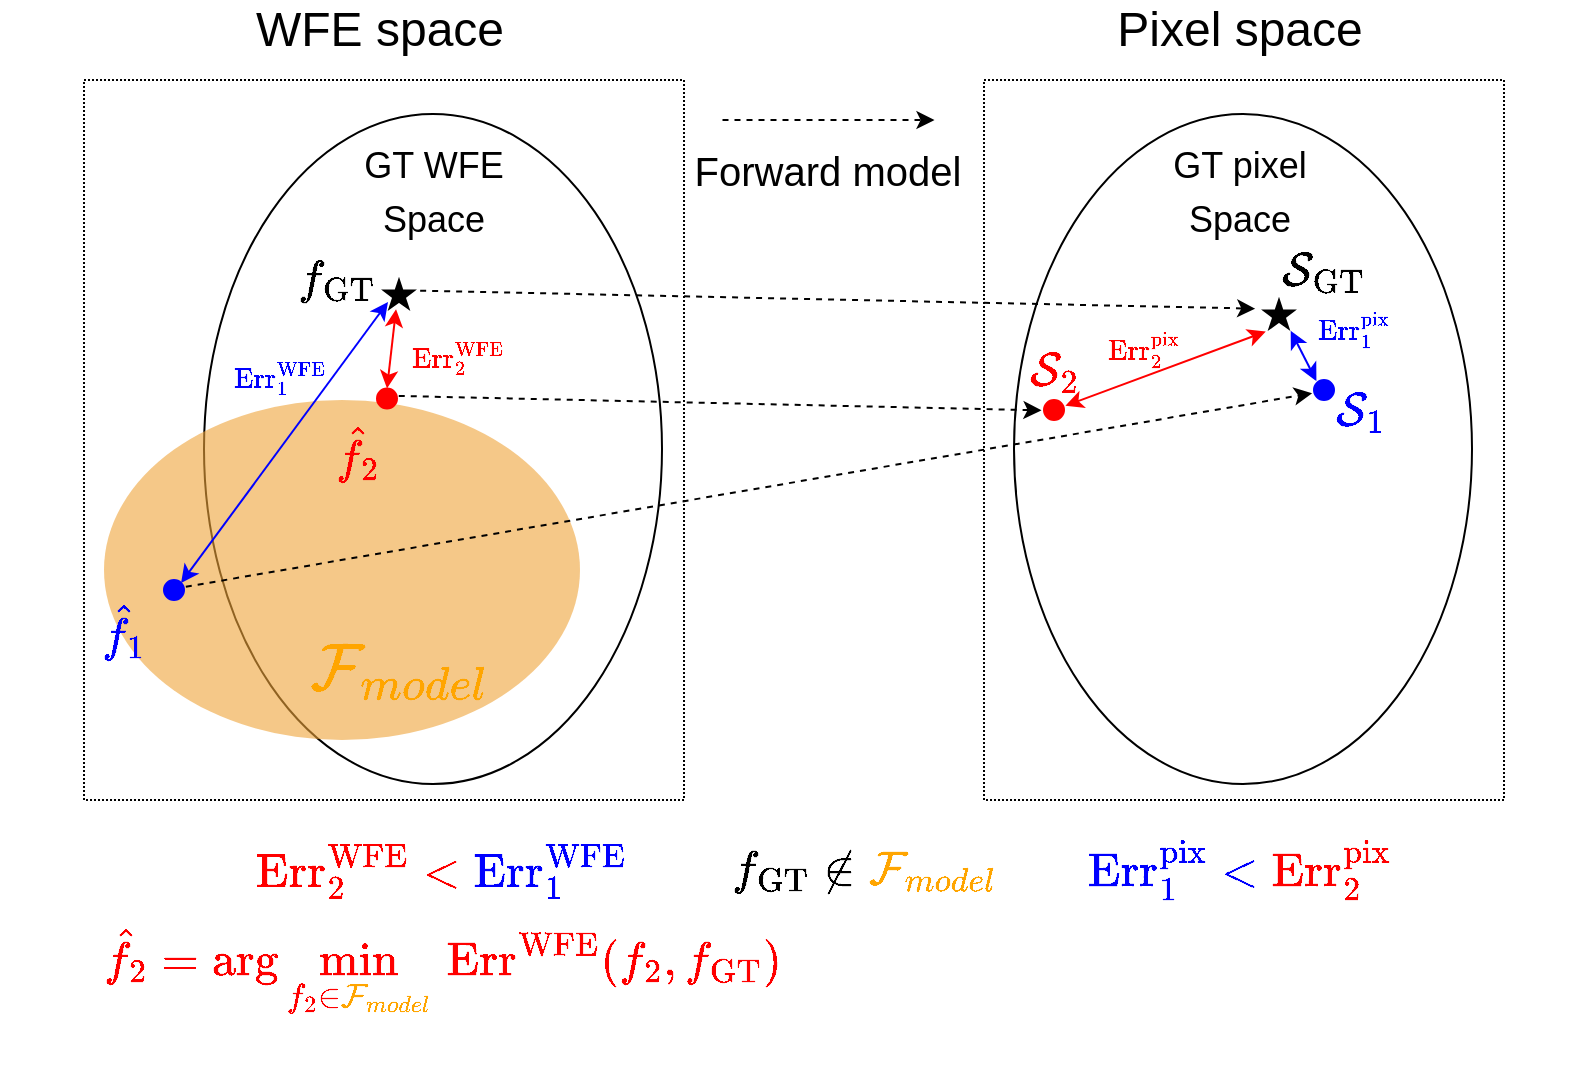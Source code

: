 <mxfile version="20.2.7" type="device"><diagram id="c7ggFFIOllNTZbs-GMDX" name="Page-1"><mxGraphModel dx="946" dy="524" grid="1" gridSize="10" guides="1" tooltips="1" connect="1" arrows="1" fold="1" page="1" pageScale="1" pageWidth="827" pageHeight="1169" math="1" shadow="0"><root><mxCell id="0"/><mxCell id="1" parent="0"/><mxCell id="kk-YFnXONssvBlRkdFw6-3" value="" style="rounded=0;whiteSpace=wrap;html=1;fillColor=none;dashed=1;dashPattern=1 1;" vertex="1" parent="1"><mxGeometry x="510" y="100" width="260" height="360" as="geometry"/></mxCell><mxCell id="kk-YFnXONssvBlRkdFw6-1" value="" style="rounded=0;whiteSpace=wrap;html=1;fillColor=none;dashed=1;dashPattern=1 1;" vertex="1" parent="1"><mxGeometry x="60" y="100" width="300" height="360" as="geometry"/></mxCell><mxCell id="IbZIE_PFoF-Wj3KhDKHI-2" value="" style="ellipse;whiteSpace=wrap;html=1;rotation=90;fillColor=none;" parent="1" vertex="1"><mxGeometry x="67" y="170" width="335" height="229" as="geometry"/></mxCell><mxCell id="IbZIE_PFoF-Wj3KhDKHI-3" value="" style="ellipse;whiteSpace=wrap;html=1;rotation=90;fillColor=none;" parent="1" vertex="1"><mxGeometry x="472" y="170" width="335" height="229" as="geometry"/></mxCell><mxCell id="IbZIE_PFoF-Wj3KhDKHI-6" value="" style="ellipse;whiteSpace=wrap;html=1;fillColor=#EEA43A;strokeColor=none;opacity=60;" parent="1" vertex="1"><mxGeometry x="70" y="260" width="238" height="170" as="geometry"/></mxCell><mxCell id="IbZIE_PFoF-Wj3KhDKHI-7" value="" style="verticalLabelPosition=bottom;verticalAlign=top;html=1;shape=mxgraph.basic.star;fillColor=#000000;aspect=fixed;" parent="1" vertex="1"><mxGeometry x="210" y="200" width="15" height="14.25" as="geometry"/></mxCell><mxCell id="IbZIE_PFoF-Wj3KhDKHI-8" value="" style="ellipse;whiteSpace=wrap;html=1;aspect=fixed;fillColor=#0000FF;strokeColor=#0000FF;" parent="1" vertex="1"><mxGeometry x="100" y="350" width="10" height="10" as="geometry"/></mxCell><mxCell id="IbZIE_PFoF-Wj3KhDKHI-10" value="" style="verticalLabelPosition=bottom;verticalAlign=top;html=1;shape=mxgraph.basic.star;fillColor=#000000;aspect=fixed;" parent="1" vertex="1"><mxGeometry x="650" y="210" width="15" height="14.25" as="geometry"/></mxCell><mxCell id="IbZIE_PFoF-Wj3KhDKHI-11" value="" style="ellipse;whiteSpace=wrap;html=1;aspect=fixed;fillColor=#FF0000;strokeColor=#FF0000;" parent="1" vertex="1"><mxGeometry x="206.5" y="254.25" width="10" height="10" as="geometry"/></mxCell><mxCell id="IbZIE_PFoF-Wj3KhDKHI-15" value="" style="ellipse;whiteSpace=wrap;html=1;aspect=fixed;fillColor=#0000FF;strokeColor=#0000FF;" parent="1" vertex="1"><mxGeometry x="675" y="250" width="10" height="10" as="geometry"/></mxCell><mxCell id="IbZIE_PFoF-Wj3KhDKHI-17" value="" style="ellipse;whiteSpace=wrap;html=1;aspect=fixed;fillColor=#FF0000;strokeColor=#FF0000;" parent="1" vertex="1"><mxGeometry x="540" y="260" width="10" height="10" as="geometry"/></mxCell><mxCell id="IbZIE_PFoF-Wj3KhDKHI-20" value="$$f_{\text{GT}}$$" style="text;html=1;strokeColor=none;fillColor=none;align=center;verticalAlign=middle;whiteSpace=wrap;rounded=0;fontSize=20;" parent="1" vertex="1"><mxGeometry x="156.5" y="184.25" width="60" height="30" as="geometry"/></mxCell><mxCell id="IbZIE_PFoF-Wj3KhDKHI-26" value="$$\mathcal{S}_{\text{GT}}$$" style="text;html=1;strokeColor=none;fillColor=none;align=center;verticalAlign=middle;whiteSpace=wrap;rounded=0;fontSize=20;" parent="1" vertex="1"><mxGeometry x="650" y="180" width="60" height="30" as="geometry"/></mxCell><mxCell id="IbZIE_PFoF-Wj3KhDKHI-27" value="$$\color{blue}{\hat{f}_{1}}$$" style="text;html=1;strokeColor=none;fillColor=none;align=center;verticalAlign=middle;whiteSpace=wrap;rounded=0;fontSize=20;" parent="1" vertex="1"><mxGeometry x="50" y="360" width="60" height="30" as="geometry"/></mxCell><mxCell id="IbZIE_PFoF-Wj3KhDKHI-28" value="$$\color{blue}{\mathcal{S}_{1}}$$" style="text;html=1;strokeColor=none;fillColor=none;align=center;verticalAlign=middle;whiteSpace=wrap;rounded=0;fontSize=20;" parent="1" vertex="1"><mxGeometry x="667.75" y="250" width="60" height="30" as="geometry"/></mxCell><mxCell id="IbZIE_PFoF-Wj3KhDKHI-29" value="$$\color{red}{\hat{f}_{2}}$$" style="text;html=1;strokeColor=none;fillColor=none;align=center;verticalAlign=middle;whiteSpace=wrap;rounded=0;fontSize=20;" parent="1" vertex="1"><mxGeometry x="166.5" y="271" width="60" height="30" as="geometry"/></mxCell><mxCell id="IbZIE_PFoF-Wj3KhDKHI-30" value="$$\color{red}{\mathcal{S}_{2}}$$" style="text;html=1;strokeColor=none;fillColor=none;align=center;verticalAlign=middle;whiteSpace=wrap;rounded=0;fontSize=20;" parent="1" vertex="1"><mxGeometry x="515" y="230" width="60" height="30" as="geometry"/></mxCell><mxCell id="IbZIE_PFoF-Wj3KhDKHI-31" value="WFE space" style="text;html=1;strokeColor=none;fillColor=none;align=center;verticalAlign=middle;whiteSpace=wrap;rounded=0;fontSize=24;" parent="1" vertex="1"><mxGeometry x="110" y="60" width="195.5" height="30" as="geometry"/></mxCell><mxCell id="IbZIE_PFoF-Wj3KhDKHI-32" value="Pixel space" style="text;html=1;strokeColor=none;fillColor=none;align=center;verticalAlign=middle;whiteSpace=wrap;rounded=0;fontSize=24;" parent="1" vertex="1"><mxGeometry x="539.75" y="60" width="195.5" height="30" as="geometry"/></mxCell><mxCell id="IbZIE_PFoF-Wj3KhDKHI-33" value="$$\color{orange}{\mathcal{F_{model}}}$$" style="text;html=1;strokeColor=none;fillColor=none;align=center;verticalAlign=middle;whiteSpace=wrap;rounded=0;fontSize=28;" parent="1" vertex="1"><mxGeometry x="187.5" y="380" width="60" height="30" as="geometry"/></mxCell><mxCell id="IbZIE_PFoF-Wj3KhDKHI-37" value="" style="endArrow=classic;html=1;rounded=0;fontSize=28;entryX=-0.294;entryY=0.304;entryDx=0;entryDy=0;entryPerimeter=0;exitX=1.205;exitY=0.373;exitDx=0;exitDy=0;exitPerimeter=0;dashed=1;" parent="1" source="IbZIE_PFoF-Wj3KhDKHI-7" target="IbZIE_PFoF-Wj3KhDKHI-10" edge="1"><mxGeometry width="50" height="50" relative="1" as="geometry"><mxPoint x="266.5" y="210" as="sourcePoint"/><mxPoint x="640" y="220" as="targetPoint"/></mxGeometry></mxCell><mxCell id="IbZIE_PFoF-Wj3KhDKHI-38" value="" style="endArrow=classic;html=1;rounded=0;fontSize=28;entryX=-0.126;entryY=0.518;entryDx=0;entryDy=0;exitX=1.088;exitY=0.372;exitDx=0;exitDy=0;exitPerimeter=0;entryPerimeter=0;dashed=1;" parent="1" source="IbZIE_PFoF-Wj3KhDKHI-11" target="IbZIE_PFoF-Wj3KhDKHI-17" edge="1"><mxGeometry width="50" height="50" relative="1" as="geometry"><mxPoint x="279.575" y="278.485" as="sourcePoint"/><mxPoint x="655.59" y="287.502" as="targetPoint"/></mxGeometry></mxCell><mxCell id="IbZIE_PFoF-Wj3KhDKHI-39" value="" style="endArrow=classic;html=1;rounded=0;fontSize=28;entryX=-0.096;entryY=0.664;entryDx=0;entryDy=0;exitX=1.092;exitY=0.337;exitDx=0;exitDy=0;exitPerimeter=0;entryPerimeter=0;dashed=1;" parent="1" source="IbZIE_PFoF-Wj3KhDKHI-8" target="IbZIE_PFoF-Wj3KhDKHI-15" edge="1"><mxGeometry width="50" height="50" relative="1" as="geometry"><mxPoint x="283.64" y="380" as="sourcePoint"/><mxPoint x="565" y="363.96" as="targetPoint"/></mxGeometry></mxCell><mxCell id="IbZIE_PFoF-Wj3KhDKHI-41" value="" style="endArrow=classic;startArrow=classic;html=1;rounded=0;fontSize=28;exitX=0.5;exitY=0;exitDx=0;exitDy=0;entryX=0.401;entryY=1.022;entryDx=0;entryDy=0;entryPerimeter=0;strokeColor=#FF0000;" parent="1" source="IbZIE_PFoF-Wj3KhDKHI-11" target="IbZIE_PFoF-Wj3KhDKHI-7" edge="1"><mxGeometry width="50" height="50" relative="1" as="geometry"><mxPoint x="186.02" y="250" as="sourcePoint"/><mxPoint x="186.02" y="190" as="targetPoint"/></mxGeometry></mxCell><mxCell id="IbZIE_PFoF-Wj3KhDKHI-43" value="" style="endArrow=classic;startArrow=classic;html=1;fontSize=28;exitX=1;exitY=0;exitDx=0;exitDy=0;fontColor=#0000FF;strokeColor=#0000FF;rounded=0;" parent="1" source="IbZIE_PFoF-Wj3KhDKHI-8" edge="1"><mxGeometry width="50" height="50" relative="1" as="geometry"><mxPoint x="103" y="329.46" as="sourcePoint"/><mxPoint x="212" y="211" as="targetPoint"/></mxGeometry></mxCell><mxCell id="IbZIE_PFoF-Wj3KhDKHI-44" value="" style="endArrow=classic;startArrow=classic;html=1;rounded=0;fontSize=28;entryX=0.89;entryY=1.077;entryDx=0;entryDy=0;entryPerimeter=0;exitX=0.121;exitY=0.054;exitDx=0;exitDy=0;exitPerimeter=0;strokeColor=#0000FF;" parent="1" source="IbZIE_PFoF-Wj3KhDKHI-15" target="IbZIE_PFoF-Wj3KhDKHI-10" edge="1"><mxGeometry width="50" height="50" relative="1" as="geometry"><mxPoint x="710" y="270" as="sourcePoint"/><mxPoint x="710" y="220" as="targetPoint"/></mxGeometry></mxCell><mxCell id="IbZIE_PFoF-Wj3KhDKHI-46" value="" style="endArrow=classic;startArrow=classic;html=1;rounded=0;fontSize=28;exitX=1.071;exitY=0.291;exitDx=0;exitDy=0;entryX=0.06;entryY=1.106;entryDx=0;entryDy=0;entryPerimeter=0;exitPerimeter=0;strokeColor=#FF0000;" parent="1" source="IbZIE_PFoF-Wj3KhDKHI-17" target="IbZIE_PFoF-Wj3KhDKHI-10" edge="1"><mxGeometry width="50" height="50" relative="1" as="geometry"><mxPoint x="560" y="250" as="sourcePoint"/><mxPoint x="560" y="190.0" as="targetPoint"/></mxGeometry></mxCell><mxCell id="IbZIE_PFoF-Wj3KhDKHI-47" value="$$\color{blue}{{\text{Err}}_{1}^{\text{WFE}}}$$" style="text;html=1;strokeColor=none;fillColor=none;align=center;verticalAlign=middle;whiteSpace=wrap;rounded=0;fontSize=12;" parent="1" vertex="1"><mxGeometry x="127.5" y="234.25" width="60" height="30" as="geometry"/></mxCell><mxCell id="IbZIE_PFoF-Wj3KhDKHI-48" value="$$\color{red}{{\text{Err}}_{2}^{\text{WFE}}}$$" style="text;html=1;strokeColor=none;fillColor=none;align=center;verticalAlign=middle;whiteSpace=wrap;rounded=0;fontSize=12;" parent="1" vertex="1"><mxGeometry x="216.5" y="224.25" width="60" height="30" as="geometry"/></mxCell><mxCell id="IbZIE_PFoF-Wj3KhDKHI-49" value="$$\color{blue}{{\text{Err}}_{1}^{\text{pix}}}$$" style="text;html=1;strokeColor=none;fillColor=none;align=center;verticalAlign=middle;whiteSpace=wrap;rounded=0;fontSize=12;" parent="1" vertex="1"><mxGeometry x="665" y="210" width="60" height="30" as="geometry"/></mxCell><mxCell id="IbZIE_PFoF-Wj3KhDKHI-50" value="$$\color{red}{{\text{Err}}_{2}^{\text{pix}}}$$" style="text;html=1;strokeColor=none;fillColor=none;align=center;verticalAlign=middle;whiteSpace=wrap;rounded=0;fontSize=12;" parent="1" vertex="1"><mxGeometry x="560" y="220" width="60" height="30" as="geometry"/></mxCell><mxCell id="IbZIE_PFoF-Wj3KhDKHI-53" value="" style="endArrow=classic;html=1;rounded=0;dashed=1;fontSize=12;fontColor=#0000FF;strokeColor=#000000;" parent="1" edge="1"><mxGeometry width="50" height="50" relative="1" as="geometry"><mxPoint x="379.25" y="120" as="sourcePoint"/><mxPoint x="485.25" y="120" as="targetPoint"/></mxGeometry></mxCell><mxCell id="IbZIE_PFoF-Wj3KhDKHI-54" value="Forward model" style="text;html=1;strokeColor=none;fillColor=none;align=center;verticalAlign=middle;whiteSpace=wrap;rounded=0;fontSize=20;fontColor=#000000;" parent="1" vertex="1"><mxGeometry x="332.25" y="130" width="200" height="30" as="geometry"/></mxCell><mxCell id="IbZIE_PFoF-Wj3KhDKHI-55" value="$$\color{red}{{\text{Err}}_{2}^{\text{WFE}}} &amp;lt;&amp;nbsp;&lt;br style=&quot;font-size: 20px;&quot;&gt;\color{blue}{{\text{Err}}_{1}^{\text{WFE}}}$$" style="text;html=1;strokeColor=none;fillColor=none;align=center;verticalAlign=middle;whiteSpace=wrap;rounded=0;fontSize=20;" parent="1" vertex="1"><mxGeometry x="209" y="480" width="60" height="30" as="geometry"/></mxCell><mxCell id="IbZIE_PFoF-Wj3KhDKHI-57" value="$$\color{blue}{{\text{Err}}_{1}^{\text{pix}}} &amp;lt;&amp;nbsp;&lt;br style=&quot;font-size: 20px;&quot;&gt;\color{red}{{\text{Err}}_{2}^{\text{pix}}}$$" style="text;html=1;strokeColor=none;fillColor=none;align=center;verticalAlign=middle;whiteSpace=wrap;rounded=0;fontSize=20;" parent="1" vertex="1"><mxGeometry x="607.75" y="480" width="60" height="30" as="geometry"/></mxCell><mxCell id="IbZIE_PFoF-Wj3KhDKHI-58" value="$$\color{red}{\hat{f}_{2}} = \arg\min_{f_{2} \in \color{orange}{\mathcal{F}_{model}}} \, \text{Err}^{\text{WFE}}(f_{2}, f_{\text{GT}})$$" style="text;html=1;strokeColor=none;fillColor=none;align=center;verticalAlign=middle;whiteSpace=wrap;rounded=0;fontSize=20;" parent="1" vertex="1"><mxGeometry x="76.25" y="530" width="325.5" height="30" as="geometry"/></mxCell><mxCell id="IbZIE_PFoF-Wj3KhDKHI-59" value="$$f_{\text{GT}} \notin \color{orange}{\mathcal{F_{model}}} $$" style="text;html=1;strokeColor=none;fillColor=none;align=center;verticalAlign=middle;whiteSpace=wrap;rounded=0;fontSize=20;" parent="1" vertex="1"><mxGeometry x="420" y="480" width="60" height="30" as="geometry"/></mxCell><mxCell id="kk-YFnXONssvBlRkdFw6-2" value="&lt;div style=&quot;font-size: 22px;&quot;&gt;&lt;font style=&quot;font-size: 18px;&quot;&gt;GT WFE&lt;br&gt;&lt;/font&gt;&lt;/div&gt;&lt;div style=&quot;font-size: 22px;&quot;&gt;&lt;font style=&quot;font-size: 18px;&quot;&gt;&lt;font style=&quot;font-size: 18px;&quot;&gt;Space&lt;/font&gt;&lt;br&gt;&lt;/font&gt;&lt;/div&gt;" style="text;html=1;strokeColor=none;fillColor=none;align=center;verticalAlign=middle;whiteSpace=wrap;rounded=0;fontSize=24;" vertex="1" parent="1"><mxGeometry x="136.75" y="140" width="195.5" height="30" as="geometry"/></mxCell><mxCell id="kk-YFnXONssvBlRkdFw6-4" value="&lt;div style=&quot;font-size: 22px;&quot;&gt;&lt;font style=&quot;font-size: 18px;&quot;&gt;GT pixel&lt;br&gt;&lt;/font&gt;&lt;/div&gt;&lt;div style=&quot;font-size: 22px;&quot;&gt;&lt;font style=&quot;font-size: 18px;&quot;&gt;&lt;font style=&quot;font-size: 18px;&quot;&gt;Space&lt;/font&gt;&lt;br&gt;&lt;/font&gt;&lt;/div&gt;" style="text;html=1;strokeColor=none;fillColor=none;align=center;verticalAlign=middle;whiteSpace=wrap;rounded=0;fontSize=24;" vertex="1" parent="1"><mxGeometry x="539.75" y="140" width="195.5" height="30" as="geometry"/></mxCell></root></mxGraphModel></diagram></mxfile>